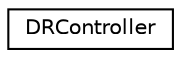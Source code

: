 digraph "Graphical Class Hierarchy"
{
 // INTERACTIVE_SVG=YES
  edge [fontname="Helvetica",fontsize="10",labelfontname="Helvetica",labelfontsize="10"];
  node [fontname="Helvetica",fontsize="10",shape=record];
  rankdir="LR";
  Node0 [label="DRController",height=0.2,width=0.4,color="black", fillcolor="white", style="filled",URL="$classDRController.html",tooltip="Used to initialize the dynamic rate components of a simulation. "];
}
